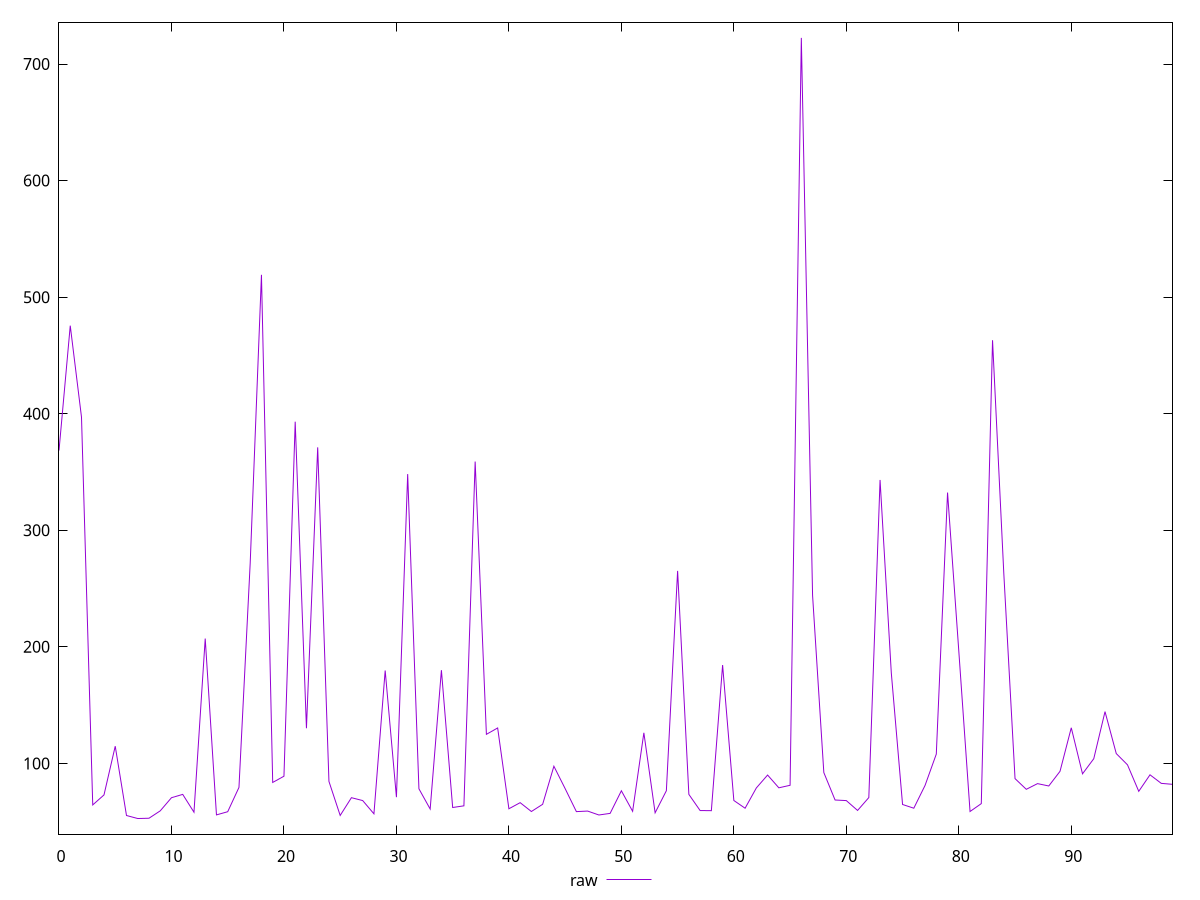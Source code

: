 reset

$raw <<EOF
0 368.42600000000004
1 475.549
2 397.063
3 64.36800000000001
4 72.958
5 114.762
6 55.294999999999995
7 52.708
8 52.952
9 59.277
10 70.566
11 73.413
12 58.114
13 207.108
14 55.815
15 58.549
16 79.396
17 271.91499999999996
18 519.1690000000001
19 83.658
20 89.006
21 393.175
22 130.164
23 371.152
24 84.53899999999999
25 55.334999999999994
26 70.58099999999999
27 68.114
28 56.753
29 179.716
30 71.00200000000001
31 348.201
32 78.217
33 60.859
34 179.962
35 62.163999999999994
36 63.59400000000001
37 358.993
38 124.943
39 130.406
40 61.074
41 66.307
42 58.72
43 64.91199999999999
44 97.573
45 78.368
46 58.633
47 59.1
48 55.735
49 57.118
50 76.49600000000001
51 58.895
52 126.253
53 57.621
54 76.554
55 265.173
56 73.423
57 59.562
58 59.436
59 184.38799999999998
60 68.178
61 61.53999999999999
62 78.941
63 90.003
64 79.056
65 81.21799999999999
66 722.4350000000001
67 244.137
68 92.128
69 68.597
70 68.087
71 59.635
72 70.67699999999999
73 343.154
74 177.549
75 64.755
76 61.553
77 81.106
78 107.999
79 332.36400000000003
80 196.378
81 58.726
82 65.488
83 463.068
84 263.247
85 86.94699999999999
86 77.77300000000001
87 82.645
88 80.623
89 93.211
90 130.565
91 91.04700000000001
92 104.019
93 144.42100000000002
94 108.42999999999999
95 98.743
96 76.033
97 90.211
98 82.873
99 82.042
EOF

set key outside below
set xrange [0:99]
set yrange [39.31345999999999:735.8295400000001]
set trange [39.31345999999999:735.8295400000001]
set terminal svg size 640, 500 enhanced background rgb 'white'
set output "reports/report_00028_2021-02-24T12-49-42.674Z/server-response-time/samples/astro/raw/values.svg"

plot $raw title "raw" with line

reset
